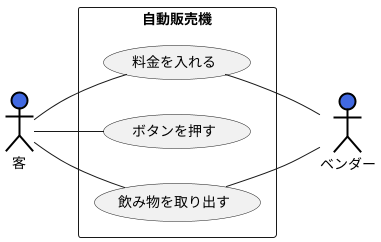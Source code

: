 @startuml 自動販売機
left to right direction
actor 客#4169e1;line:black;line.bold;
actor ベンダー#4169e1;line:black;line.bold;
rectangle 自動販売機{
usecase 料金を入れる
usecase ボタンを押す
usecase 飲み物を取り出す
}
客 -- 料金を入れる
客 -- ボタンを押す
客 -- 飲み物を取り出す
料金を入れる -- ベンダー
飲み物を取り出す -- ベンダー
@enduml